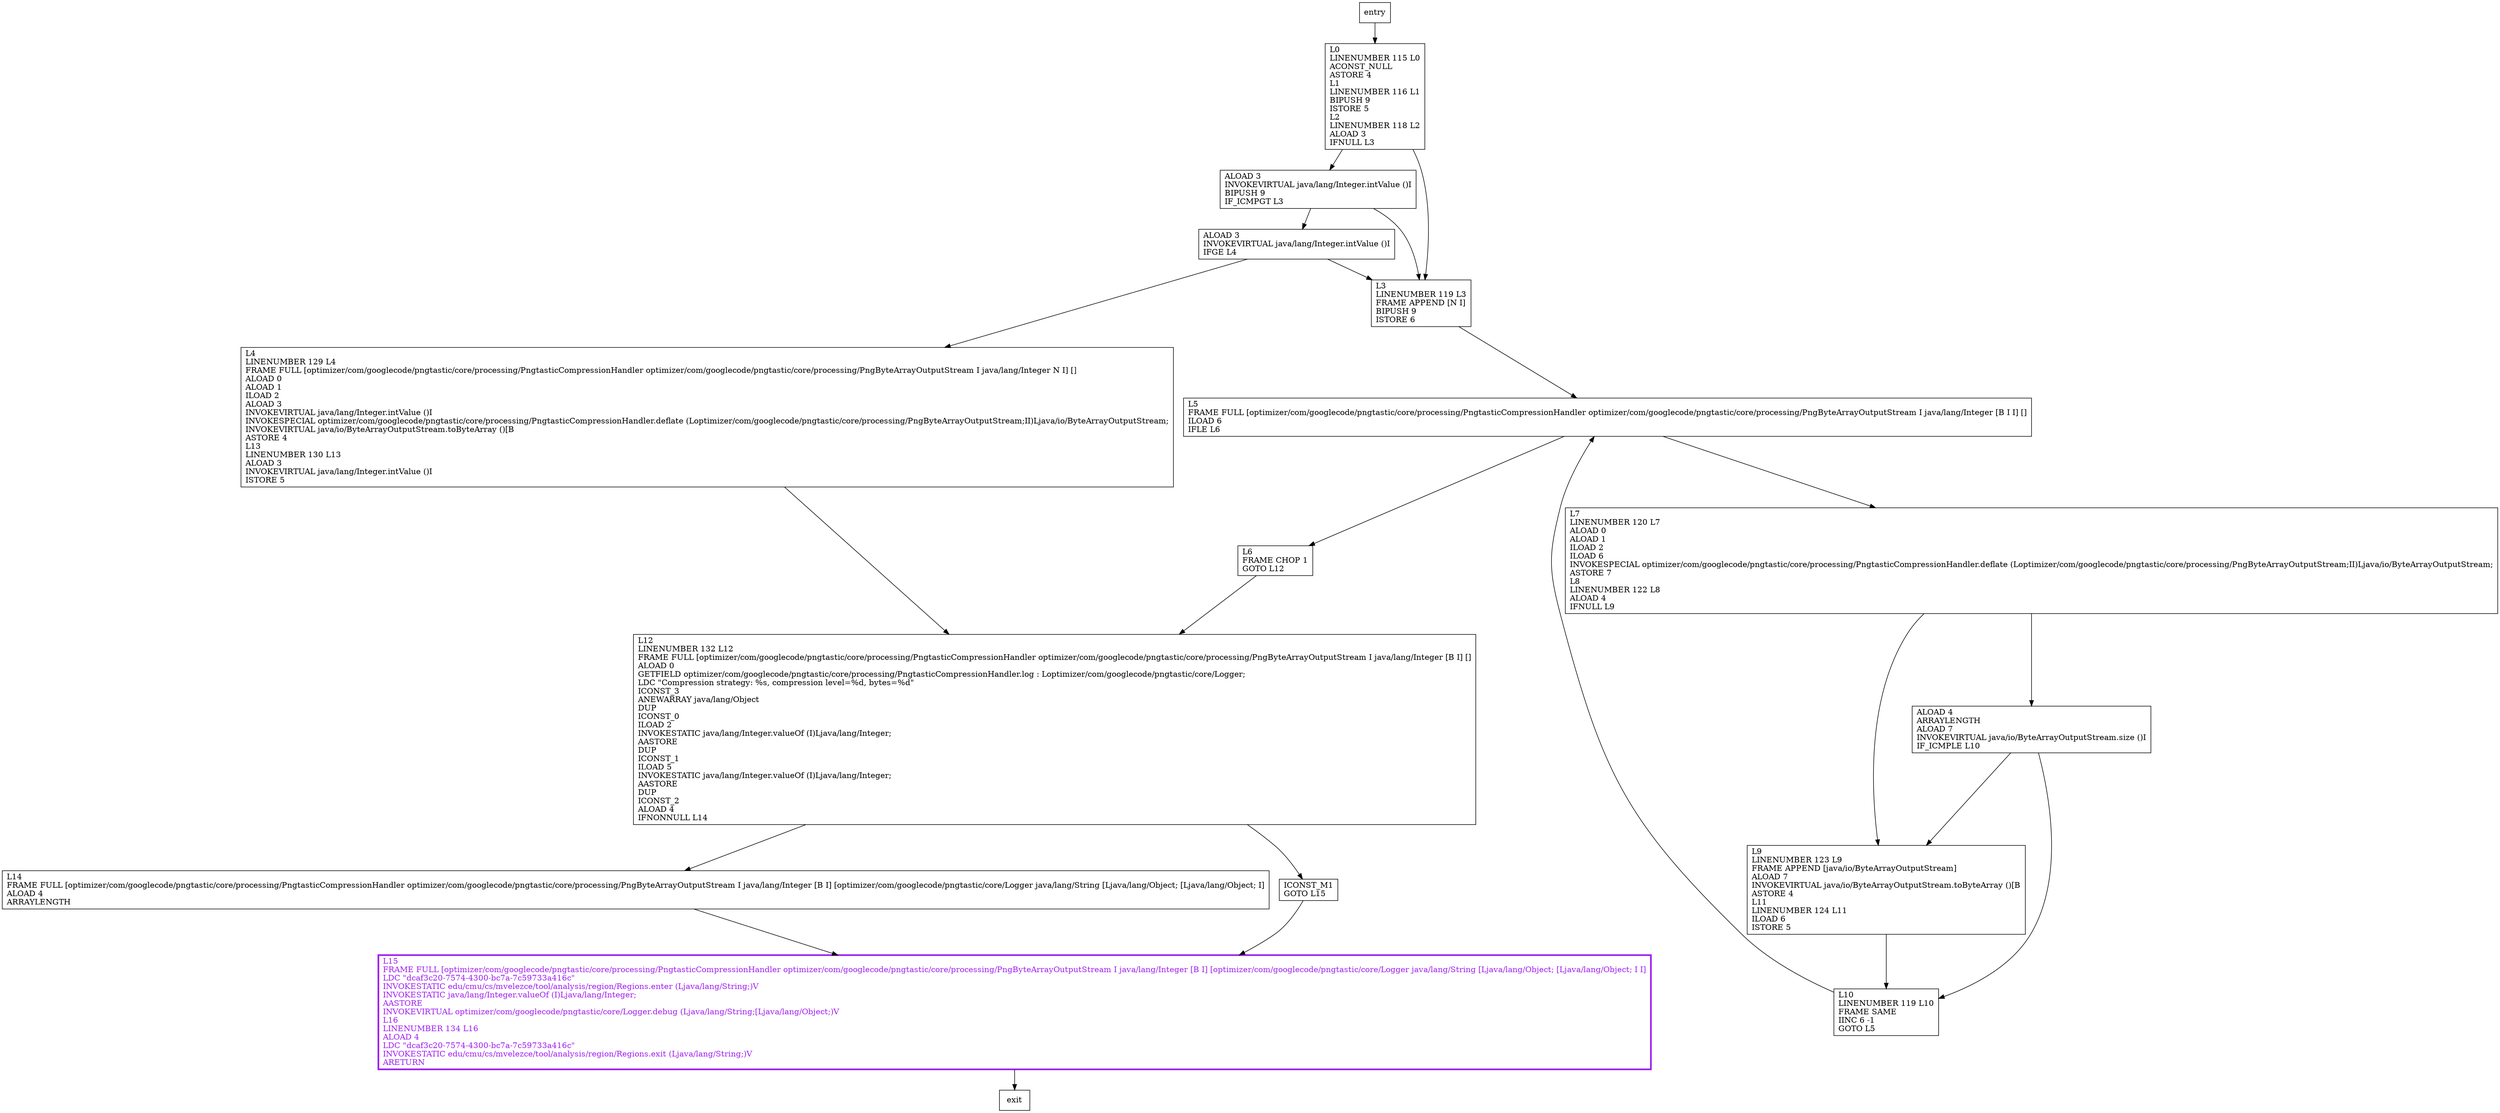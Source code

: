 digraph deflateImageData {
node [shape=record];
2077126138 [label="ALOAD 3\lINVOKEVIRTUAL java/lang/Integer.intValue ()I\lBIPUSH 9\lIF_ICMPGT L3\l"];
746514338 [label="L9\lLINENUMBER 123 L9\lFRAME APPEND [java/io/ByteArrayOutputStream]\lALOAD 7\lINVOKEVIRTUAL java/io/ByteArrayOutputStream.toByteArray ()[B\lASTORE 4\lL11\lLINENUMBER 124 L11\lILOAD 6\lISTORE 5\l"];
940846113 [label="L14\lFRAME FULL [optimizer/com/googlecode/pngtastic/core/processing/PngtasticCompressionHandler optimizer/com/googlecode/pngtastic/core/processing/PngByteArrayOutputStream I java/lang/Integer [B I] [optimizer/com/googlecode/pngtastic/core/Logger java/lang/String [Ljava/lang/Object; [Ljava/lang/Object; I]\lALOAD 4\lARRAYLENGTH\l"];
459764102 [label="ALOAD 3\lINVOKEVIRTUAL java/lang/Integer.intValue ()I\lIFGE L4\l"];
2071177188 [label="L12\lLINENUMBER 132 L12\lFRAME FULL [optimizer/com/googlecode/pngtastic/core/processing/PngtasticCompressionHandler optimizer/com/googlecode/pngtastic/core/processing/PngByteArrayOutputStream I java/lang/Integer [B I] []\lALOAD 0\lGETFIELD optimizer/com/googlecode/pngtastic/core/processing/PngtasticCompressionHandler.log : Loptimizer/com/googlecode/pngtastic/core/Logger;\lLDC \"Compression strategy: %s, compression level=%d, bytes=%d\"\lICONST_3\lANEWARRAY java/lang/Object\lDUP\lICONST_0\lILOAD 2\lINVOKESTATIC java/lang/Integer.valueOf (I)Ljava/lang/Integer;\lAASTORE\lDUP\lICONST_1\lILOAD 5\lINVOKESTATIC java/lang/Integer.valueOf (I)Ljava/lang/Integer;\lAASTORE\lDUP\lICONST_2\lALOAD 4\lIFNONNULL L14\l"];
987055806 [label="L15\lFRAME FULL [optimizer/com/googlecode/pngtastic/core/processing/PngtasticCompressionHandler optimizer/com/googlecode/pngtastic/core/processing/PngByteArrayOutputStream I java/lang/Integer [B I] [optimizer/com/googlecode/pngtastic/core/Logger java/lang/String [Ljava/lang/Object; [Ljava/lang/Object; I I]\lLDC \"dcaf3c20-7574-4300-bc7a-7c59733a416c\"\lINVOKESTATIC edu/cmu/cs/mvelezce/tool/analysis/region/Regions.enter (Ljava/lang/String;)V\lINVOKESTATIC java/lang/Integer.valueOf (I)Ljava/lang/Integer;\lAASTORE\lINVOKEVIRTUAL optimizer/com/googlecode/pngtastic/core/Logger.debug (Ljava/lang/String;[Ljava/lang/Object;)V\lL16\lLINENUMBER 134 L16\lALOAD 4\lLDC \"dcaf3c20-7574-4300-bc7a-7c59733a416c\"\lINVOKESTATIC edu/cmu/cs/mvelezce/tool/analysis/region/Regions.exit (Ljava/lang/String;)V\lARETURN\l"];
213212403 [label="L7\lLINENUMBER 120 L7\lALOAD 0\lALOAD 1\lILOAD 2\lILOAD 6\lINVOKESPECIAL optimizer/com/googlecode/pngtastic/core/processing/PngtasticCompressionHandler.deflate (Loptimizer/com/googlecode/pngtastic/core/processing/PngByteArrayOutputStream;II)Ljava/io/ByteArrayOutputStream;\lASTORE 7\lL8\lLINENUMBER 122 L8\lALOAD 4\lIFNULL L9\l"];
77348903 [label="L6\lFRAME CHOP 1\lGOTO L12\l"];
102728008 [label="L10\lLINENUMBER 119 L10\lFRAME SAME\lIINC 6 -1\lGOTO L5\l"];
543885244 [label="L5\lFRAME FULL [optimizer/com/googlecode/pngtastic/core/processing/PngtasticCompressionHandler optimizer/com/googlecode/pngtastic/core/processing/PngByteArrayOutputStream I java/lang/Integer [B I I] []\lILOAD 6\lIFLE L6\l"];
1614126202 [label="L4\lLINENUMBER 129 L4\lFRAME FULL [optimizer/com/googlecode/pngtastic/core/processing/PngtasticCompressionHandler optimizer/com/googlecode/pngtastic/core/processing/PngByteArrayOutputStream I java/lang/Integer N I] []\lALOAD 0\lALOAD 1\lILOAD 2\lALOAD 3\lINVOKEVIRTUAL java/lang/Integer.intValue ()I\lINVOKESPECIAL optimizer/com/googlecode/pngtastic/core/processing/PngtasticCompressionHandler.deflate (Loptimizer/com/googlecode/pngtastic/core/processing/PngByteArrayOutputStream;II)Ljava/io/ByteArrayOutputStream;\lINVOKEVIRTUAL java/io/ByteArrayOutputStream.toByteArray ()[B\lASTORE 4\lL13\lLINENUMBER 130 L13\lALOAD 3\lINVOKEVIRTUAL java/lang/Integer.intValue ()I\lISTORE 5\l"];
1571237190 [label="L3\lLINENUMBER 119 L3\lFRAME APPEND [N I]\lBIPUSH 9\lISTORE 6\l"];
1115418538 [label="ICONST_M1\lGOTO L15\l"];
1624473431 [label="L0\lLINENUMBER 115 L0\lACONST_NULL\lASTORE 4\lL1\lLINENUMBER 116 L1\lBIPUSH 9\lISTORE 5\lL2\lLINENUMBER 118 L2\lALOAD 3\lIFNULL L3\l"];
1617192987 [label="ALOAD 4\lARRAYLENGTH\lALOAD 7\lINVOKEVIRTUAL java/io/ByteArrayOutputStream.size ()I\lIF_ICMPLE L10\l"];
entry;
exit;
2077126138 -> 459764102;
2077126138 -> 1571237190;
746514338 -> 102728008;
940846113 -> 987055806;
459764102 -> 1614126202;
459764102 -> 1571237190;
2071177188 -> 940846113;
2071177188 -> 1115418538;
987055806 -> exit;
213212403 -> 746514338;
213212403 -> 1617192987;
77348903 -> 2071177188;
102728008 -> 543885244;
entry -> 1624473431;
543885244 -> 77348903;
543885244 -> 213212403;
1614126202 -> 2071177188;
1571237190 -> 543885244;
1115418538 -> 987055806;
1624473431 -> 2077126138;
1624473431 -> 1571237190;
1617192987 -> 102728008;
1617192987 -> 746514338;
987055806[fontcolor="purple", penwidth=3, color="purple"];
}
